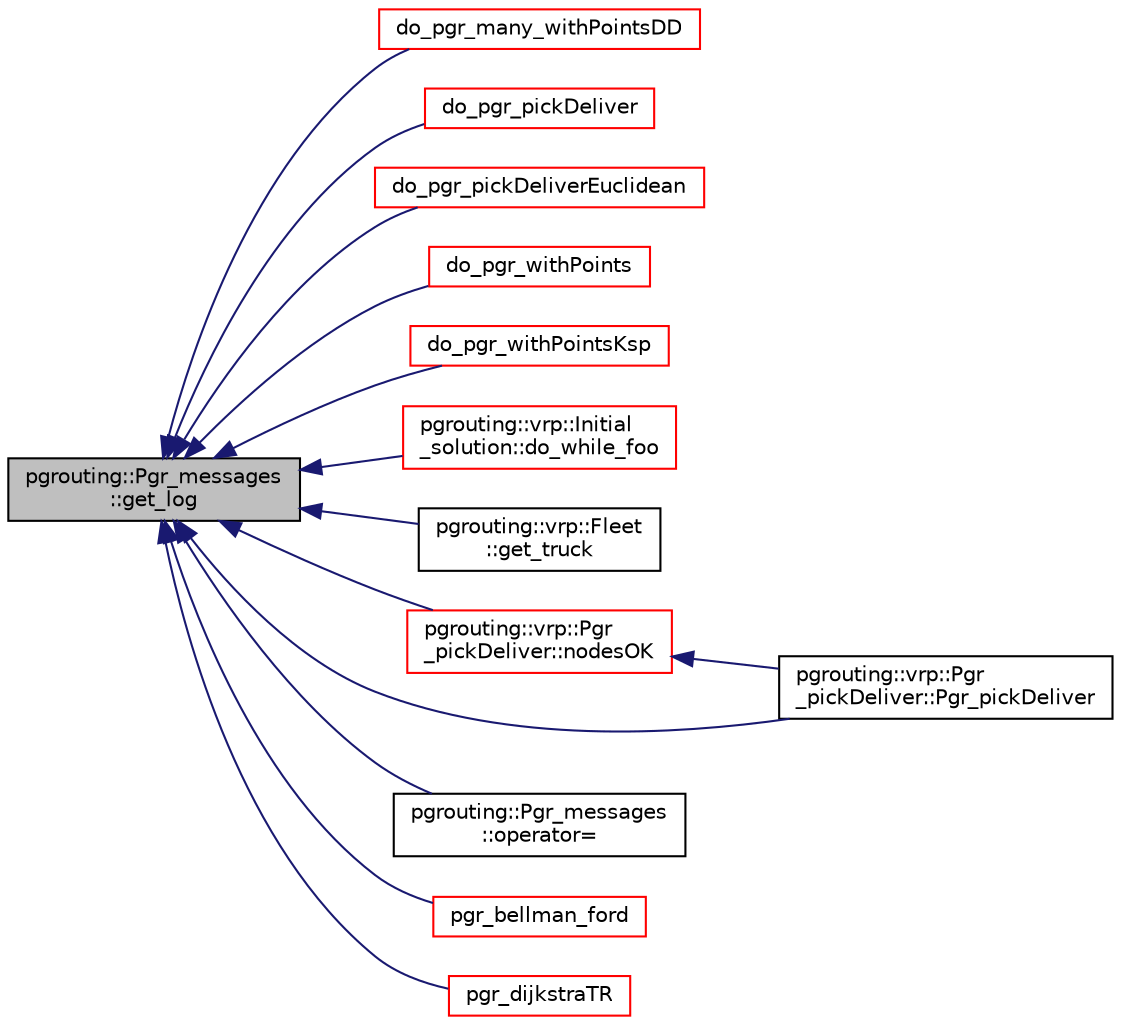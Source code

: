 digraph "pgrouting::Pgr_messages::get_log"
{
  edge [fontname="Helvetica",fontsize="10",labelfontname="Helvetica",labelfontsize="10"];
  node [fontname="Helvetica",fontsize="10",shape=record];
  rankdir="LR";
  Node102 [label="pgrouting::Pgr_messages\l::get_log",height=0.2,width=0.4,color="black", fillcolor="grey75", style="filled", fontcolor="black"];
  Node102 -> Node103 [dir="back",color="midnightblue",fontsize="10",style="solid",fontname="Helvetica"];
  Node103 [label="do_pgr_many_withPointsDD",height=0.2,width=0.4,color="red", fillcolor="white", style="filled",URL="$withPoints__dd__driver_8h.html#a9072c7cdc9f6a0533c81fce96a11f580"];
  Node102 -> Node106 [dir="back",color="midnightblue",fontsize="10",style="solid",fontname="Helvetica"];
  Node106 [label="do_pgr_pickDeliver",height=0.2,width=0.4,color="red", fillcolor="white", style="filled",URL="$pickDeliver__driver_8h.html#a06ef15d03d851e390ca5c6572fc92091"];
  Node102 -> Node109 [dir="back",color="midnightblue",fontsize="10",style="solid",fontname="Helvetica"];
  Node109 [label="do_pgr_pickDeliverEuclidean",height=0.2,width=0.4,color="red", fillcolor="white", style="filled",URL="$pickDeliverEuclidean__driver_8h.html#a53635cc50e8e7d8107be4bbee505b3f7"];
  Node102 -> Node112 [dir="back",color="midnightblue",fontsize="10",style="solid",fontname="Helvetica"];
  Node112 [label="do_pgr_withPoints",height=0.2,width=0.4,color="red", fillcolor="white", style="filled",URL="$withPoints__driver_8h.html#a21c2758706c9735f75143b96fe93defd"];
  Node102 -> Node115 [dir="back",color="midnightblue",fontsize="10",style="solid",fontname="Helvetica"];
  Node115 [label="do_pgr_withPointsKsp",height=0.2,width=0.4,color="red", fillcolor="white", style="filled",URL="$withPoints__ksp__driver_8h.html#ad523d2aea4f9d3d885f6b23b835a660a"];
  Node102 -> Node118 [dir="back",color="midnightblue",fontsize="10",style="solid",fontname="Helvetica"];
  Node118 [label="pgrouting::vrp::Initial\l_solution::do_while_foo",height=0.2,width=0.4,color="red", fillcolor="white", style="filled",URL="$classpgrouting_1_1vrp_1_1Initial__solution.html#a49860a59bbc3ad10709d9b188321a460"];
  Node102 -> Node120 [dir="back",color="midnightblue",fontsize="10",style="solid",fontname="Helvetica"];
  Node120 [label="pgrouting::vrp::Fleet\l::get_truck",height=0.2,width=0.4,color="black", fillcolor="white", style="filled",URL="$classpgrouting_1_1vrp_1_1Fleet.html#aa83573a954baa1fdd349b557b664571e"];
  Node102 -> Node121 [dir="back",color="midnightblue",fontsize="10",style="solid",fontname="Helvetica"];
  Node121 [label="pgrouting::vrp::Pgr\l_pickDeliver::nodesOK",height=0.2,width=0.4,color="red", fillcolor="white", style="filled",URL="$classpgrouting_1_1vrp_1_1Pgr__pickDeliver.html#a20c4e77a2c753ff51d9802b9abb1e9c1"];
  Node121 -> Node134 [dir="back",color="midnightblue",fontsize="10",style="solid",fontname="Helvetica"];
  Node134 [label="pgrouting::vrp::Pgr\l_pickDeliver::Pgr_pickDeliver",height=0.2,width=0.4,color="black", fillcolor="white", style="filled",URL="$classpgrouting_1_1vrp_1_1Pgr__pickDeliver.html#adb8cc9394dc91b88dee7cb5010c57a4e",tooltip="Constructor for the matrix version. "];
  Node102 -> Node135 [dir="back",color="midnightblue",fontsize="10",style="solid",fontname="Helvetica"];
  Node135 [label="pgrouting::Pgr_messages\l::operator=",height=0.2,width=0.4,color="black", fillcolor="white", style="filled",URL="$classpgrouting_1_1Pgr__messages.html#aeef4a61000c045a6fe05a39abf673393"];
  Node102 -> Node136 [dir="back",color="midnightblue",fontsize="10",style="solid",fontname="Helvetica"];
  Node136 [label="pgr_bellman_ford",height=0.2,width=0.4,color="red", fillcolor="white", style="filled",URL="$bellman__ford__driver_8cpp.html#aa7f05e5242a5574c24679a552f25993e"];
  Node102 -> Node140 [dir="back",color="midnightblue",fontsize="10",style="solid",fontname="Helvetica"];
  Node140 [label="pgr_dijkstraTR",height=0.2,width=0.4,color="red", fillcolor="white", style="filled",URL="$turnRestrictedPath__driver_8cpp.html#ae5d636a163535e62f3c43c1571c44ccf"];
  Node102 -> Node134 [dir="back",color="midnightblue",fontsize="10",style="solid",fontname="Helvetica"];
}
